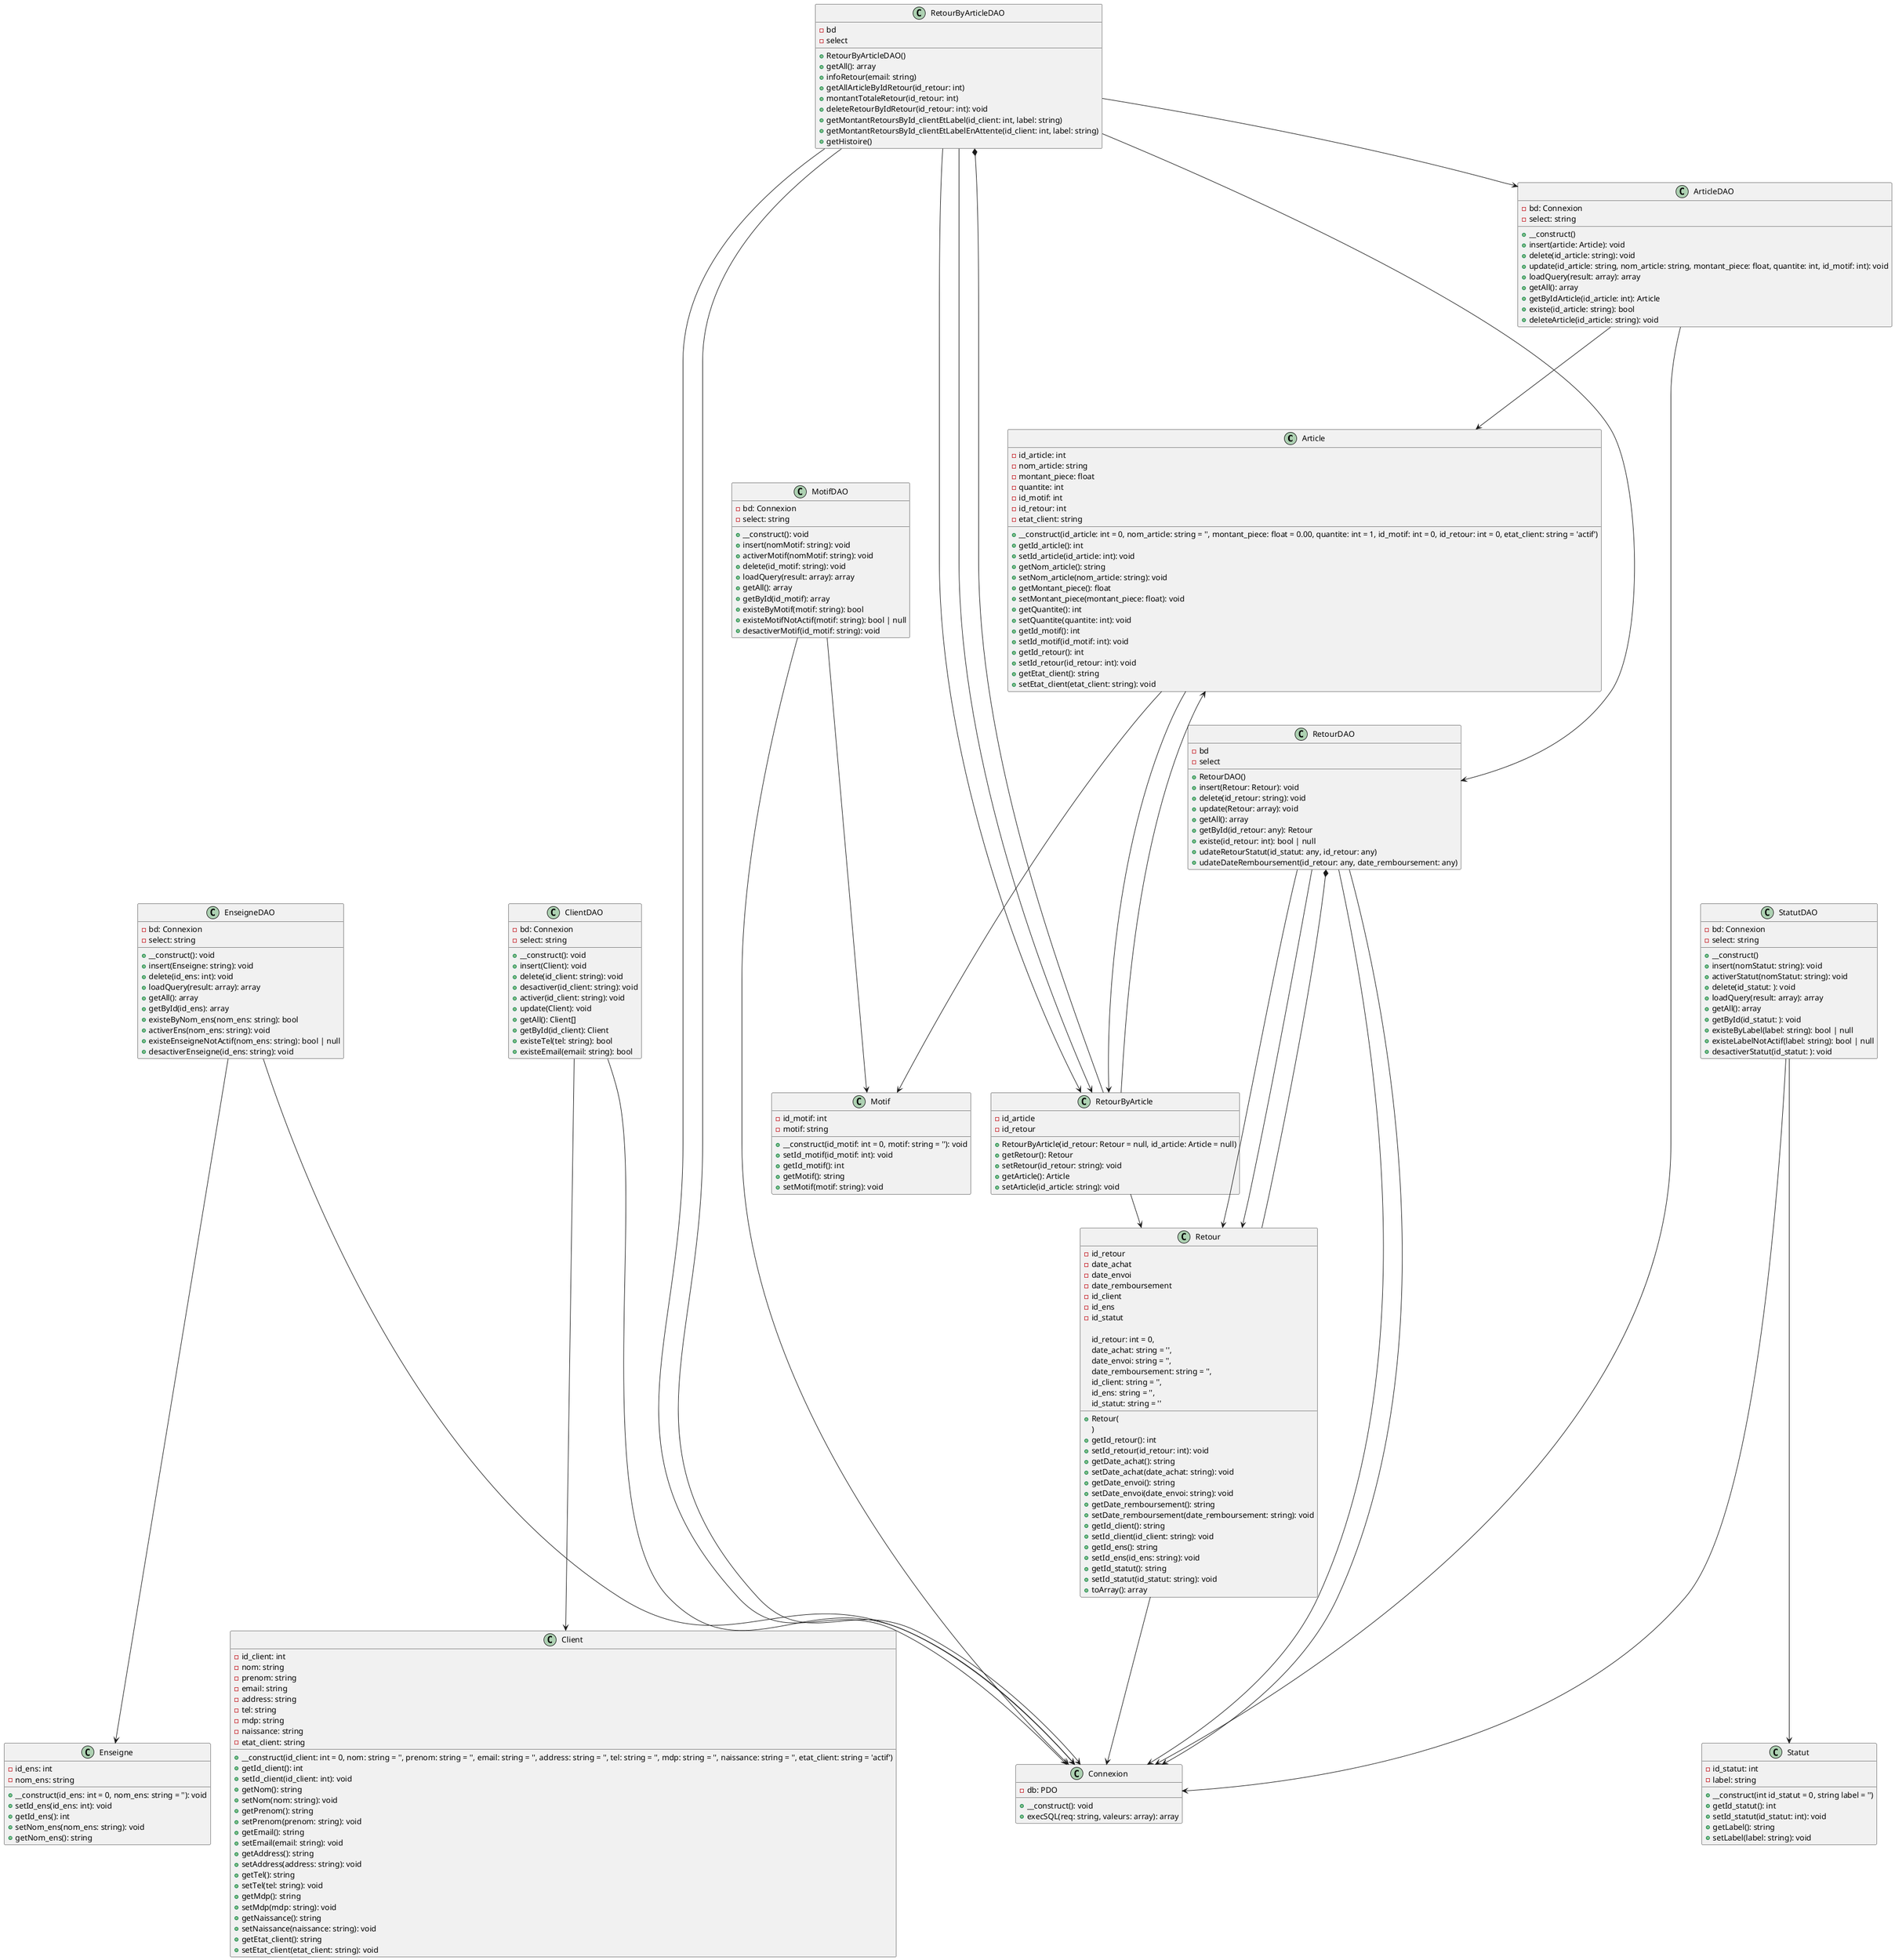 @startuml DiagrammeUML


class Article {
  - id_article: int
  - nom_article: string
  - montant_piece: float
  - quantite: int
  - id_motif: int
  - id_retour: int
  - etat_client: string

  + __construct(id_article: int = 0, nom_article: string = '', montant_piece: float = 0.00, quantite: int = 1, id_motif: int = 0, id_retour: int = 0, etat_client: string = 'actif')
  + getId_article(): int
  + setId_article(id_article: int): void
  + getNom_article(): string
  + setNom_article(nom_article: string): void
  + getMontant_piece(): float
  + setMontant_piece(montant_piece: float): void
  + getQuantite(): int
  + setQuantite(quantite: int): void
  + getId_motif(): int
  + setId_motif(id_motif: int): void
  + getId_retour(): int
  + setId_retour(id_retour: int): void
  + getEtat_client(): string
  + setEtat_client(etat_client: string): void
}

class ArticleDAO {
  - bd: Connexion
  - select: string

  + __construct()
  + insert(article: Article): void
  + delete(id_article: string): void
  + update(id_article: string, nom_article: string, montant_piece: float, quantite: int, id_motif: int): void
  + loadQuery(result: array): array
  + getAll(): array
  + getByIdArticle(id_article: int): Article
  + existe(id_article: string): bool
  + deleteArticle(id_article: string): void
}

class Client {
  - id_client: int
  - nom: string
  - prenom: string
  - email: string
  - address: string
  - tel: string
  - mdp: string
  - naissance: string
  - etat_client: string

  + __construct(id_client: int = 0, nom: string = '', prenom: string = '', email: string = '', address: string = '', tel: string = '', mdp: string = '', naissance: string = '', etat_client: string = 'actif')
  + getId_client(): int
  + setId_client(id_client: int): void
  + getNom(): string
  + setNom(nom: string): void
  + getPrenom(): string
  + setPrenom(prenom: string): void
  + getEmail(): string
  + setEmail(email: string): void
  + getAddress(): string
  + setAddress(address: string): void
  + getTel(): string
  + setTel(tel: string): void
  + getMdp(): string
  + setMdp(mdp: string): void
  + getNaissance(): string
  + setNaissance(naissance: string): void
  + getEtat_client(): string
  + setEtat_client(etat_client: string): void
}

class ClientDAO {
    - bd: Connexion
    - select: string

    + __construct(): void
    + insert(Client): void
    + delete(id_client: string): void
    + desactiver(id_client: string): void
    + activer(id_client: string): void
    + update(Client): void
    + getAll(): Client[]
    + getById(id_client): Client
    + existeTel(tel: string): bool
    + existeEmail(email: string): bool
}
class Enseigne {
    - id_ens: int
    - nom_ens: string

    + __construct(id_ens: int = 0, nom_ens: string = ''): void
    + setId_ens(id_ens: int): void
    + getId_ens(): int
    + setNom_ens(nom_ens: string): void
    + getNom_ens(): string
}

class EnseigneDAO {
    - bd: Connexion
    - select: string

    + __construct(): void
    + insert(Enseigne: string): void
    + delete(id_ens: int): void
    + loadQuery(result: array): array
    + getAll(): array
    + getById(id_ens): array
    + existeByNom_ens(nom_ens: string): bool
    + activerEns(nom_ens: string): void
    + existeEnseigneNotActif(nom_ens: string): bool | null
    + desactiverEnseigne(id_ens: string): void
}
class Motif {
    - id_motif: int
    - motif: string

    + __construct(id_motif: int = 0, motif: string = ''): void
    + setId_motif(id_motif: int): void
    + getId_motif(): int
    + getMotif(): string
    + setMotif(motif: string): void
}

class MotifDAO {
    - bd: Connexion
    - select: string

    + __construct(): void
    + insert(nomMotif: string): void
    + activerMotif(nomMotif: string): void
    + delete(id_motif: string): void
    + loadQuery(result: array): array
    + getAll(): array
    + getById(id_motif): array
    + existeByMotif(motif: string): bool
    + existeMotifNotActif(motif: string): bool | null
    + desactiverMotif(id_motif: string): void
}
class Connexion {
    - db: PDO

    + __construct(): void
    + execSQL(req: string, valeurs: array): array
}
class RetourByArticle {
  - id_article
  - id_retour

  + RetourByArticle(id_retour: Retour = null, id_article: Article = null)
  + getRetour(): Retour
  + setRetour(id_retour: string): void
  + getArticle(): Article
  + setArticle(id_article: string): void
}

class RetourByArticleDAO {
  - bd
  - select

  + RetourByArticleDAO()
  + getAll(): array
  + infoRetour(email: string)
  + getAllArticleByIdRetour(id_retour: int)
  + montantTotaleRetour(id_retour: int)
  + deleteRetourByIdRetour(id_retour: int): void
  + getMontantRetoursById_clientEtLabel(id_client: int, label: string)
  + getMontantRetoursById_clientEtLabelEnAttente(id_client: int, label: string)
  + getHistoire()
}

class Retour {
  - id_retour
  - date_achat
  - date_envoi
  - date_remboursement
  - id_client
  - id_ens
  - id_statut

  + Retour(
    id_retour: int = 0,
    date_achat: string = '',
    date_envoi: string = '',
    date_remboursement: string = '',
    id_client: string = '',
    id_ens: string = '',
    id_statut: string = ''
  )
  + getId_retour(): int
  + setId_retour(id_retour: int): void
  + getDate_achat(): string
  + setDate_achat(date_achat: string): void
  + getDate_envoi(): string
  + setDate_envoi(date_envoi: string): void
  + getDate_remboursement(): string
  + setDate_remboursement(date_remboursement: string): void
  + getId_client(): string
  + setId_client(id_client: string): void
  + getId_ens(): string
  + setId_ens(id_ens: string): void
  + getId_statut(): string
  + setId_statut(id_statut: string): void
  + toArray(): array
}

class RetourDAO {
  - bd
  - select

  + RetourDAO()
  + insert(Retour: Retour): void
  + delete(id_retour: string): void
  + update(Retour: array): void
  + getAll(): array
  + getById(id_retour: any): Retour
  + existe(id_retour: int): bool | null
  + udateRetourStatut(id_statut: any, id_retour: any)
  + udateDateRemboursement(id_retour: any, date_remboursement: any)
}
class Statut {
  - id_statut: int
  - label: string

  + __construct(int id_statut = 0, string label = '')
  + getId_statut(): int
  + setId_statut(id_statut: int): void
  + getLabel(): string
  + setLabel(label: string): void
}

class StatutDAO {
  - bd: Connexion
  - select: string

  + __construct()
  + insert(nomStatut: string): void
  + activerStatut(nomStatut: string): void
  + delete(id_statut: ): void
  + loadQuery(result: array): array
  + getAll(): array
  + getById(id_statut: ): void
  + existeByLabel(label: string): bool | null
  + existeLabelNotActif(label: string): bool | null
  + desactiverStatut(id_statut: ): void
}


ArticleDAO ----> Connexion
ArticleDAO ----> Article
Article ----> Motif
Article ----> RetourByArticle

ClientDAO ----> Connexion
ClientDAO ----> Client

EnseigneDAO ----> Connexion
EnseigneDAO ----> Enseigne

MotifDAO ----> Connexion
MotifDAO ----> Motif

RetourByArticleDAO ----> Connexion
RetourByArticleDAO ----> RetourByArticle

RetourDAO ----> Connexion
RetourDAO ----> Retour

StatutDAO ----> Connexion
StatutDAO ----> Statut



 RetourByArticle --> Retour
 RetourByArticle --> Article
 RetourByArticleDAO --> Connexion
 RetourByArticleDAO --> RetourByArticle
 RetourByArticleDAO --> RetourDAO
 RetourByArticleDAO --> ArticleDAO
 Retour --> Connexion
 RetourDAO --> Connexion
 RetourDAO --> Retour

RetourByArticleDAO *-- RetourByArticle
RetourDAO *-- Retour



@enduml
